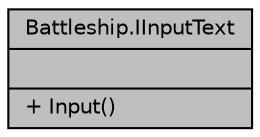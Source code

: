 digraph "Battleship.IInputText"
{
 // INTERACTIVE_SVG=YES
 // LATEX_PDF_SIZE
  edge [fontname="Helvetica",fontsize="10",labelfontname="Helvetica",labelfontsize="10"];
  node [fontname="Helvetica",fontsize="10",shape=record];
  Node1 [label="{Battleship.IInputText\n||+ Input()\l}",height=0.2,width=0.4,color="black", fillcolor="grey75", style="filled", fontcolor="black",tooltip="Se crea la interfaz en caso de que en el futuro haya una nueva forma de ingresar información...."];
}
